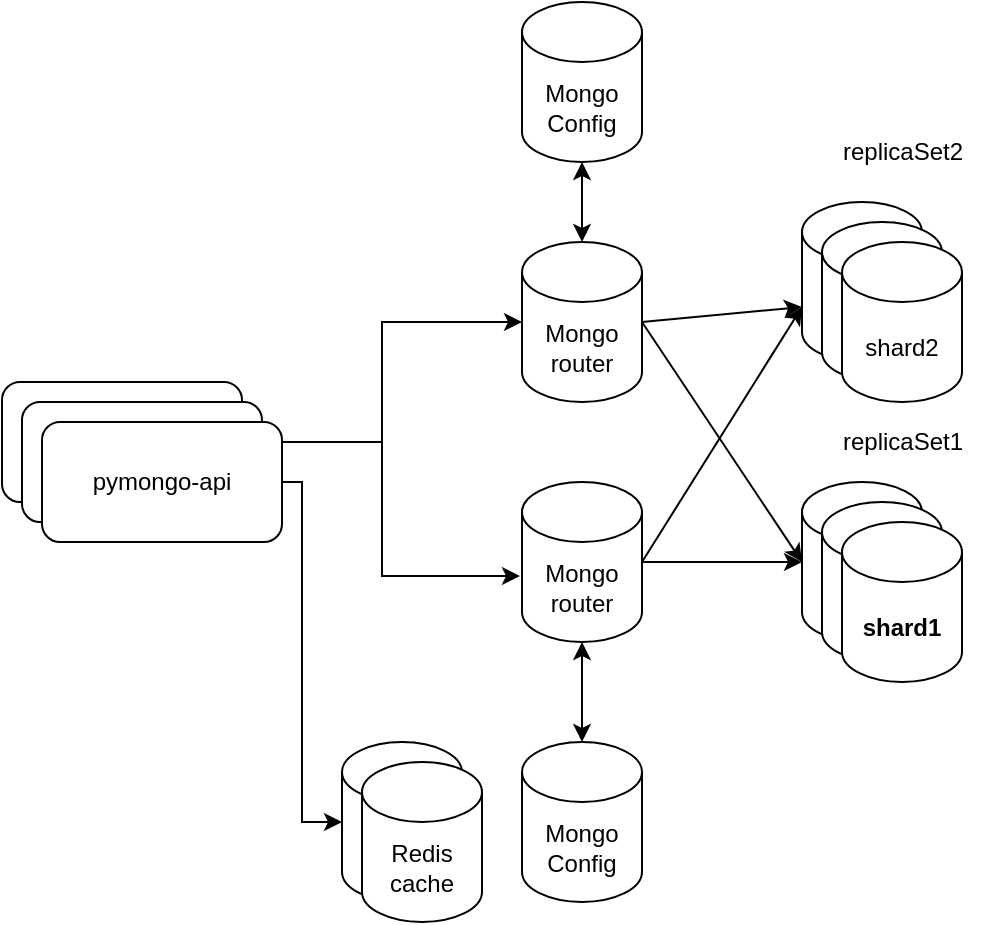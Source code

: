 <mxfile version="24.7.16">
  <diagram name="Page-1" id="-H_mtQnk-PTXWXPvYvuk">
    <mxGraphModel dx="1979" dy="1099" grid="1" gridSize="10" guides="1" tooltips="1" connect="1" arrows="1" fold="1" page="1" pageScale="1" pageWidth="1169" pageHeight="827" math="0" shadow="0">
      <root>
        <mxCell id="0" />
        <mxCell id="1" parent="0" />
        <mxCell id="zA23MoTUsTF4_91t8viU-2" value="Mongo&lt;div&gt;router&lt;/div&gt;" style="shape=cylinder3;whiteSpace=wrap;html=1;boundedLbl=1;backgroundOutline=1;size=15;" parent="1" vertex="1">
          <mxGeometry x="560" y="220" width="60" height="80" as="geometry" />
        </mxCell>
        <mxCell id="zA23MoTUsTF4_91t8viU-3" value="pymongo-api" style="rounded=1;whiteSpace=wrap;html=1;" parent="1" vertex="1">
          <mxGeometry x="300" y="290" width="120" height="60" as="geometry" />
        </mxCell>
        <mxCell id="idTcIeqpBwW-DrG1qiVL-1" value="Mongo&lt;div&gt;Config&lt;/div&gt;" style="shape=cylinder3;whiteSpace=wrap;html=1;boundedLbl=1;backgroundOutline=1;size=15;" parent="1" vertex="1">
          <mxGeometry x="560" y="100" width="60" height="80" as="geometry" />
        </mxCell>
        <mxCell id="idTcIeqpBwW-DrG1qiVL-2" value="shard1" style="shape=cylinder3;whiteSpace=wrap;html=1;boundedLbl=1;backgroundOutline=1;size=15;" parent="1" vertex="1">
          <mxGeometry x="700" y="340" width="60" height="80" as="geometry" />
        </mxCell>
        <mxCell id="idTcIeqpBwW-DrG1qiVL-3" value="shard2" style="shape=cylinder3;whiteSpace=wrap;html=1;boundedLbl=1;backgroundOutline=1;size=15;" parent="1" vertex="1">
          <mxGeometry x="700" y="200" width="60" height="80" as="geometry" />
        </mxCell>
        <mxCell id="idTcIeqpBwW-DrG1qiVL-5" value="" style="endArrow=classic;startArrow=classic;html=1;rounded=0;entryX=0.5;entryY=1;entryDx=0;entryDy=0;entryPerimeter=0;exitX=0.5;exitY=0;exitDx=0;exitDy=0;exitPerimeter=0;" parent="1" source="zA23MoTUsTF4_91t8viU-2" target="idTcIeqpBwW-DrG1qiVL-1" edge="1">
          <mxGeometry width="50" height="50" relative="1" as="geometry">
            <mxPoint x="490" y="310" as="sourcePoint" />
            <mxPoint x="540" y="260" as="targetPoint" />
          </mxGeometry>
        </mxCell>
        <mxCell id="idTcIeqpBwW-DrG1qiVL-6" value="" style="endArrow=classic;html=1;rounded=0;exitX=1;exitY=0.5;exitDx=0;exitDy=0;exitPerimeter=0;entryX=0;entryY=0.5;entryDx=0;entryDy=0;entryPerimeter=0;" parent="1" source="zA23MoTUsTF4_91t8viU-2" target="idTcIeqpBwW-DrG1qiVL-2" edge="1">
          <mxGeometry width="50" height="50" relative="1" as="geometry">
            <mxPoint x="660" y="400" as="sourcePoint" />
            <mxPoint x="710" y="350" as="targetPoint" />
          </mxGeometry>
        </mxCell>
        <mxCell id="idTcIeqpBwW-DrG1qiVL-7" value="" style="endArrow=classic;html=1;rounded=0;entryX=0;entryY=0;entryDx=0;entryDy=52.5;entryPerimeter=0;exitX=1;exitY=0.5;exitDx=0;exitDy=0;exitPerimeter=0;" parent="1" source="zA23MoTUsTF4_91t8viU-2" target="idTcIeqpBwW-DrG1qiVL-3" edge="1">
          <mxGeometry width="50" height="50" relative="1" as="geometry">
            <mxPoint x="620" y="320" as="sourcePoint" />
            <mxPoint x="710" y="350" as="targetPoint" />
            <Array as="points" />
          </mxGeometry>
        </mxCell>
        <mxCell id="idTcIeqpBwW-DrG1qiVL-9" value="shard1" style="shape=cylinder3;whiteSpace=wrap;html=1;boundedLbl=1;backgroundOutline=1;size=15;" parent="1" vertex="1">
          <mxGeometry x="710" y="350" width="60" height="80" as="geometry" />
        </mxCell>
        <mxCell id="idTcIeqpBwW-DrG1qiVL-10" value="shard1" style="shape=cylinder3;whiteSpace=wrap;html=1;boundedLbl=1;backgroundOutline=1;size=15;fontStyle=1" parent="1" vertex="1">
          <mxGeometry x="720" y="360" width="60" height="80" as="geometry" />
        </mxCell>
        <mxCell id="idTcIeqpBwW-DrG1qiVL-11" value="shard2" style="shape=cylinder3;whiteSpace=wrap;html=1;boundedLbl=1;backgroundOutline=1;size=15;" parent="1" vertex="1">
          <mxGeometry x="710" y="210" width="60" height="80" as="geometry" />
        </mxCell>
        <mxCell id="idTcIeqpBwW-DrG1qiVL-12" value="shard2" style="shape=cylinder3;whiteSpace=wrap;html=1;boundedLbl=1;backgroundOutline=1;size=15;" parent="1" vertex="1">
          <mxGeometry x="720" y="220" width="60" height="80" as="geometry" />
        </mxCell>
        <mxCell id="idTcIeqpBwW-DrG1qiVL-13" value="Mongo&lt;div&gt;router&lt;/div&gt;" style="shape=cylinder3;whiteSpace=wrap;html=1;boundedLbl=1;backgroundOutline=1;size=15;" parent="1" vertex="1">
          <mxGeometry x="560" y="340" width="60" height="80" as="geometry" />
        </mxCell>
        <mxCell id="idTcIeqpBwW-DrG1qiVL-14" value="Mongo&lt;div&gt;Config&lt;/div&gt;" style="shape=cylinder3;whiteSpace=wrap;html=1;boundedLbl=1;backgroundOutline=1;size=15;" parent="1" vertex="1">
          <mxGeometry x="560" y="470" width="60" height="80" as="geometry" />
        </mxCell>
        <mxCell id="idTcIeqpBwW-DrG1qiVL-15" value="" style="endArrow=classic;startArrow=classic;html=1;rounded=0;exitX=0.5;exitY=0;exitDx=0;exitDy=0;exitPerimeter=0;entryX=0.5;entryY=1;entryDx=0;entryDy=0;entryPerimeter=0;" parent="1" source="idTcIeqpBwW-DrG1qiVL-14" target="idTcIeqpBwW-DrG1qiVL-13" edge="1">
          <mxGeometry width="50" height="50" relative="1" as="geometry">
            <mxPoint x="520" y="270" as="sourcePoint" />
            <mxPoint x="560" y="360" as="targetPoint" />
            <Array as="points">
              <mxPoint x="590" y="470" />
            </Array>
          </mxGeometry>
        </mxCell>
        <mxCell id="idTcIeqpBwW-DrG1qiVL-16" style="edgeStyle=orthogonalEdgeStyle;rounded=0;orthogonalLoop=1;jettySize=auto;html=1;exitX=1;exitY=0.5;exitDx=0;exitDy=0;entryX=-0.017;entryY=0.588;entryDx=0;entryDy=0;entryPerimeter=0;" parent="1" source="zA23MoTUsTF4_91t8viU-3" target="idTcIeqpBwW-DrG1qiVL-13" edge="1">
          <mxGeometry relative="1" as="geometry" />
        </mxCell>
        <mxCell id="idTcIeqpBwW-DrG1qiVL-17" style="edgeStyle=orthogonalEdgeStyle;rounded=0;orthogonalLoop=1;jettySize=auto;html=1;exitX=1;exitY=0.5;exitDx=0;exitDy=0;entryX=0;entryY=0.5;entryDx=0;entryDy=0;entryPerimeter=0;" parent="1" source="zA23MoTUsTF4_91t8viU-3" target="zA23MoTUsTF4_91t8viU-2" edge="1">
          <mxGeometry relative="1" as="geometry" />
        </mxCell>
        <mxCell id="idTcIeqpBwW-DrG1qiVL-19" value="" style="endArrow=classic;html=1;rounded=0;exitX=1;exitY=0.5;exitDx=0;exitDy=0;exitPerimeter=0;entryX=0;entryY=0;entryDx=0;entryDy=52.5;entryPerimeter=0;" parent="1" source="idTcIeqpBwW-DrG1qiVL-13" target="idTcIeqpBwW-DrG1qiVL-3" edge="1">
          <mxGeometry width="50" height="50" relative="1" as="geometry">
            <mxPoint x="510" y="410" as="sourcePoint" />
            <mxPoint x="560" y="360" as="targetPoint" />
          </mxGeometry>
        </mxCell>
        <mxCell id="idTcIeqpBwW-DrG1qiVL-20" value="" style="endArrow=classic;html=1;rounded=0;exitX=1;exitY=0.5;exitDx=0;exitDy=0;exitPerimeter=0;" parent="1" source="idTcIeqpBwW-DrG1qiVL-13" edge="1">
          <mxGeometry width="50" height="50" relative="1" as="geometry">
            <mxPoint x="510" y="410" as="sourcePoint" />
            <mxPoint x="700" y="380" as="targetPoint" />
          </mxGeometry>
        </mxCell>
        <mxCell id="idTcIeqpBwW-DrG1qiVL-21" value="replicaSet2" style="text;html=1;align=center;verticalAlign=middle;resizable=0;points=[];autosize=1;strokeColor=none;fillColor=none;" parent="1" vertex="1">
          <mxGeometry x="710" y="160" width="80" height="30" as="geometry" />
        </mxCell>
        <mxCell id="idTcIeqpBwW-DrG1qiVL-22" value="replicaSet1" style="text;html=1;align=center;verticalAlign=middle;resizable=0;points=[];autosize=1;strokeColor=none;fillColor=none;" parent="1" vertex="1">
          <mxGeometry x="710" y="305" width="80" height="30" as="geometry" />
        </mxCell>
        <mxCell id="4beIcFVA8SjSeQ7OWzdb-1" value="pymongo-api" style="rounded=1;whiteSpace=wrap;html=1;" vertex="1" parent="1">
          <mxGeometry x="310" y="300" width="120" height="60" as="geometry" />
        </mxCell>
        <mxCell id="4beIcFVA8SjSeQ7OWzdb-2" value="pymongo-api" style="rounded=1;whiteSpace=wrap;html=1;" vertex="1" parent="1">
          <mxGeometry x="320" y="310" width="120" height="60" as="geometry" />
        </mxCell>
        <mxCell id="4beIcFVA8SjSeQ7OWzdb-3" value="Redis&lt;div&gt;cache&lt;/div&gt;" style="shape=cylinder3;whiteSpace=wrap;html=1;boundedLbl=1;backgroundOutline=1;size=15;" vertex="1" parent="1">
          <mxGeometry x="470" y="470" width="60" height="80" as="geometry" />
        </mxCell>
        <mxCell id="4beIcFVA8SjSeQ7OWzdb-4" value="Redis&lt;div&gt;cache&lt;/div&gt;" style="shape=cylinder3;whiteSpace=wrap;html=1;boundedLbl=1;backgroundOutline=1;size=15;" vertex="1" parent="1">
          <mxGeometry x="480" y="480" width="60" height="80" as="geometry" />
        </mxCell>
        <mxCell id="4beIcFVA8SjSeQ7OWzdb-5" style="edgeStyle=orthogonalEdgeStyle;rounded=0;orthogonalLoop=1;jettySize=auto;html=1;exitX=1;exitY=0.5;exitDx=0;exitDy=0;entryX=0;entryY=0.5;entryDx=0;entryDy=0;entryPerimeter=0;" edge="1" parent="1" source="4beIcFVA8SjSeQ7OWzdb-2" target="4beIcFVA8SjSeQ7OWzdb-3">
          <mxGeometry relative="1" as="geometry">
            <Array as="points">
              <mxPoint x="450" y="340" />
              <mxPoint x="450" y="510" />
            </Array>
          </mxGeometry>
        </mxCell>
      </root>
    </mxGraphModel>
  </diagram>
</mxfile>
